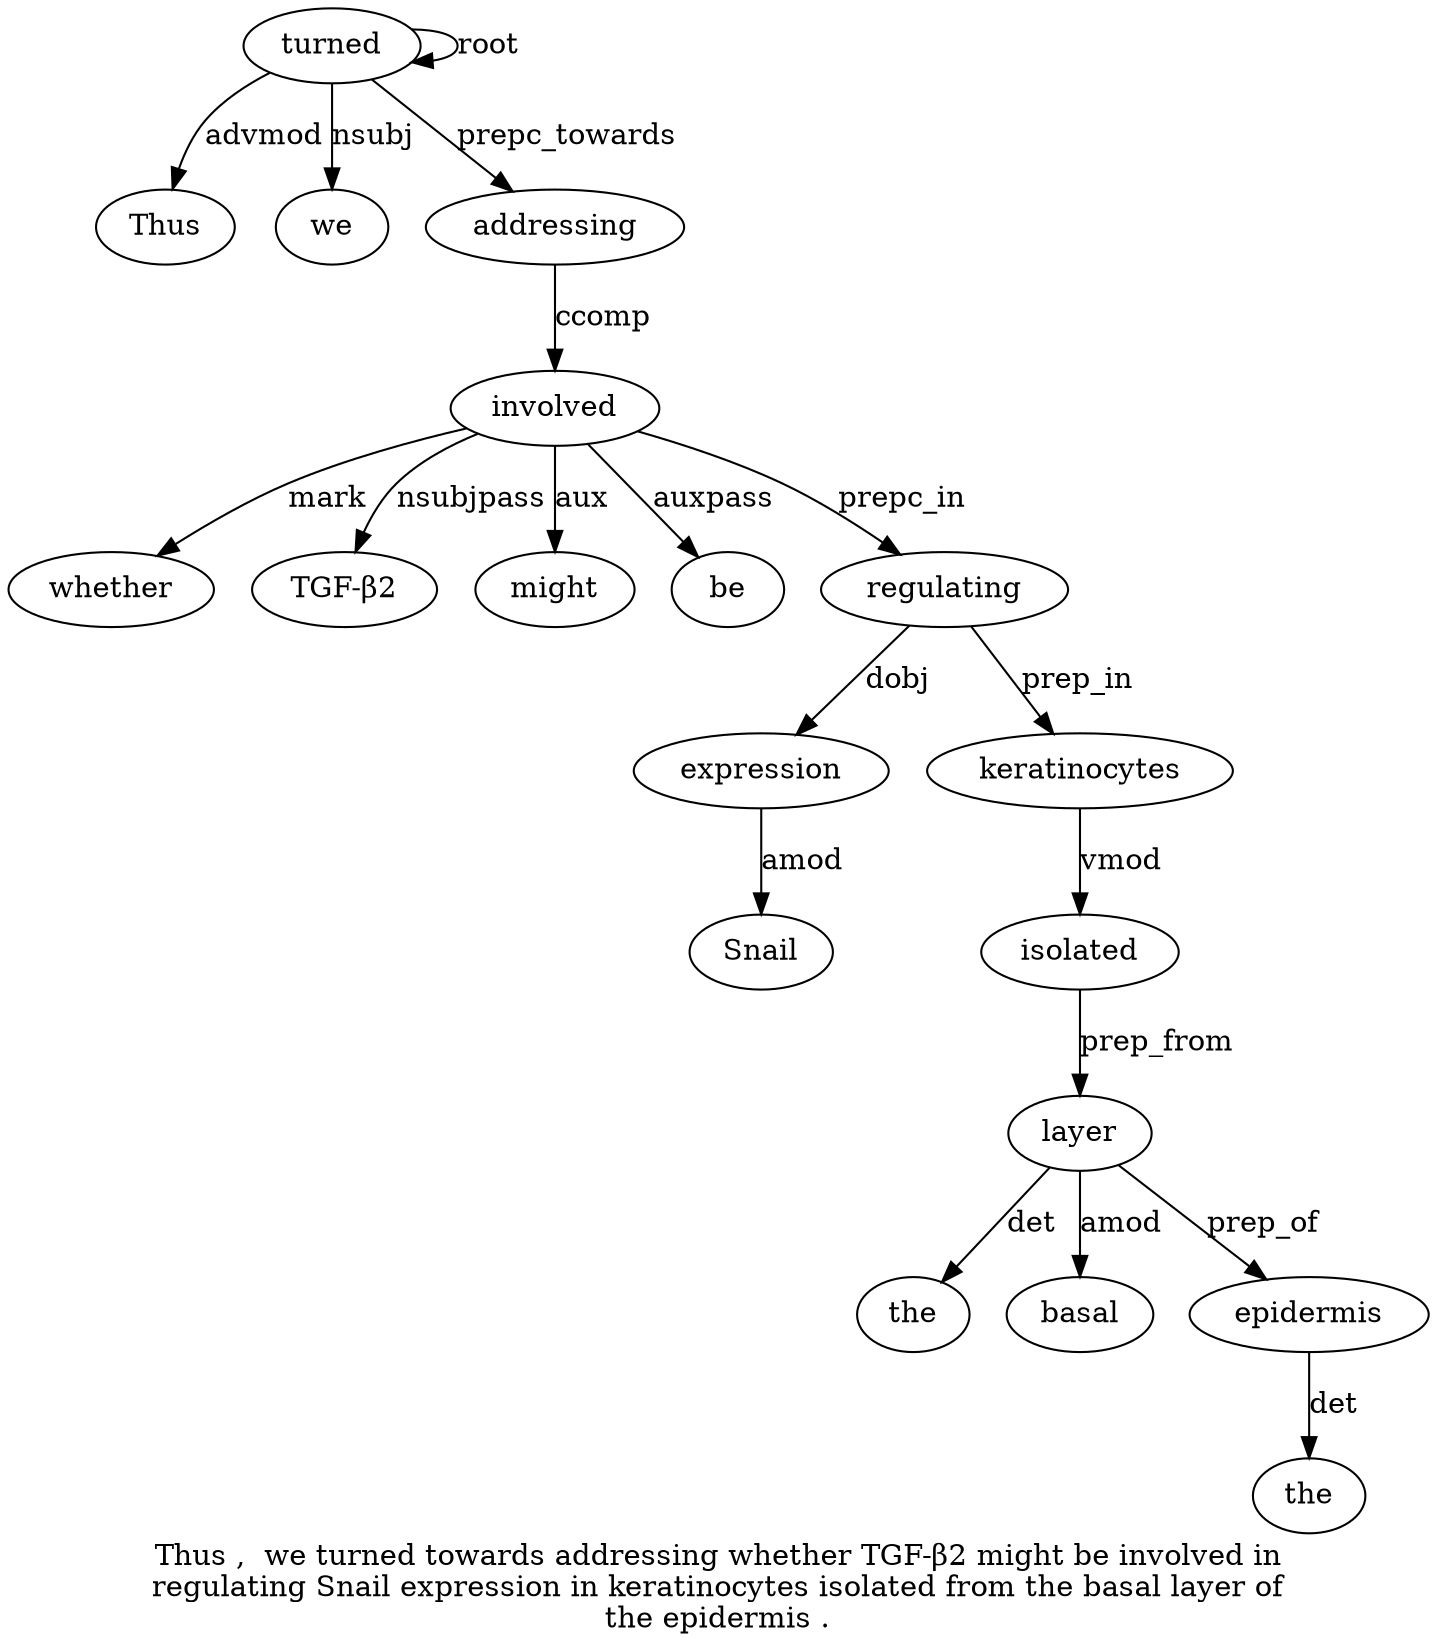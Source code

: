 digraph "Thus ,  we turned towards addressing whether TGF-β2 might be involved in regulating Snail expression in keratinocytes isolated from the basal layer of the epidermis ." {
label="Thus ,  we turned towards addressing whether TGF-β2 might be involved in
regulating Snail expression in keratinocytes isolated from the basal layer of
the epidermis .";
turned4 [style=filled, fillcolor=white, label=turned];
Thus1 [style=filled, fillcolor=white, label=Thus];
turned4 -> Thus1  [label=advmod];
we3 [style=filled, fillcolor=white, label=we];
turned4 -> we3  [label=nsubj];
turned4 -> turned4  [label=root];
addressing6 [style=filled, fillcolor=white, label=addressing];
turned4 -> addressing6  [label=prepc_towards];
involved11 [style=filled, fillcolor=white, label=involved];
whether7 [style=filled, fillcolor=white, label=whether];
involved11 -> whether7  [label=mark];
"TGF-β28" [style=filled, fillcolor=white, label="TGF-β2"];
involved11 -> "TGF-β28"  [label=nsubjpass];
might9 [style=filled, fillcolor=white, label=might];
involved11 -> might9  [label=aux];
be10 [style=filled, fillcolor=white, label=be];
involved11 -> be10  [label=auxpass];
addressing6 -> involved11  [label=ccomp];
regulating13 [style=filled, fillcolor=white, label=regulating];
involved11 -> regulating13  [label=prepc_in];
expression15 [style=filled, fillcolor=white, label=expression];
Snail14 [style=filled, fillcolor=white, label=Snail];
expression15 -> Snail14  [label=amod];
regulating13 -> expression15  [label=dobj];
keratinocytes17 [style=filled, fillcolor=white, label=keratinocytes];
regulating13 -> keratinocytes17  [label=prep_in];
isolated18 [style=filled, fillcolor=white, label=isolated];
keratinocytes17 -> isolated18  [label=vmod];
layer22 [style=filled, fillcolor=white, label=layer];
the20 [style=filled, fillcolor=white, label=the];
layer22 -> the20  [label=det];
basal21 [style=filled, fillcolor=white, label=basal];
layer22 -> basal21  [label=amod];
isolated18 -> layer22  [label=prep_from];
epidermis25 [style=filled, fillcolor=white, label=epidermis];
the24 [style=filled, fillcolor=white, label=the];
epidermis25 -> the24  [label=det];
layer22 -> epidermis25  [label=prep_of];
}
